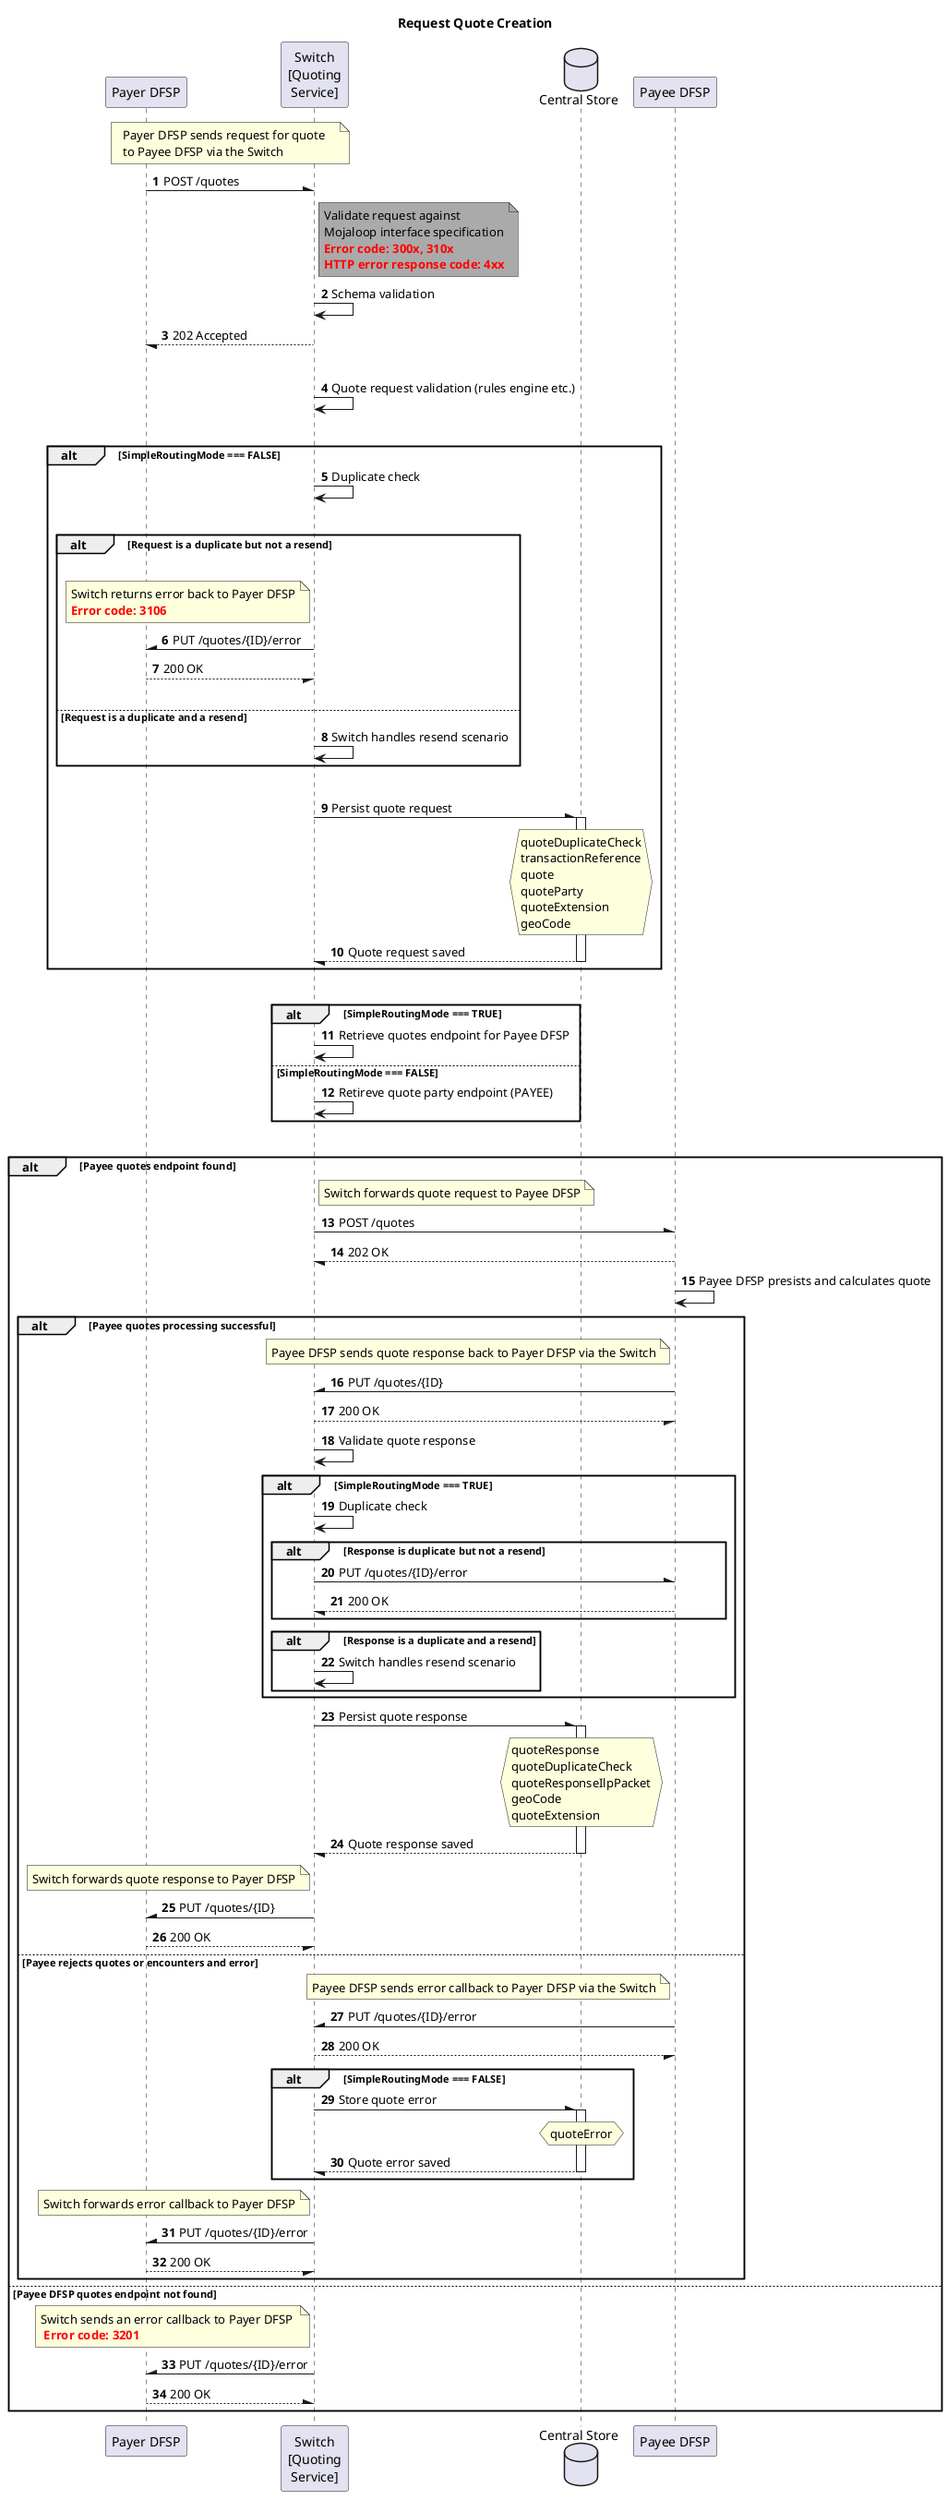 @startuml
Title Request Quote Creation
participant "Payer DFSP" as PayerDFSP
participant "Switch\n[Quoting\nService]" as Switch
database "Central Store" as DB
participant "Payee DFSP" as PayeeDFSP
autonumber

note over PayerDFSP, Switch: Payer DFSP sends request for quote \nto Payee DFSP via the Switch
PayerDFSP -\ Switch: POST /quotes
note right of Switch #aaa
    Validate request against 
    Mojaloop interface specification
    **<color #red>Error code: 300x, 310x</color>**
    **<color #red>HTTP error response code: 4xx</color>**
end note
Switch -> Switch: Schema validation
PayerDFSP \-- Switch: 202 Accepted
|||
Switch -> Switch: Quote request validation (rules engine etc.)
|||
alt SimpleRoutingMode === FALSE
    Switch -> Switch: Duplicate check
    |||
    alt Request is a duplicate but not a resend
    |||
        note left of Switch
            Switch returns error back to Payer DFSP
            <color #red>**Error code: 3106**</color>
        end note
        PayerDFSP /- Switch: PUT /quotes/{ID}/error
        PayerDFSP --/ Switch: 200 OK
    |||
    else Request is a duplicate and a resend
        Switch -> Switch: Switch handles resend scenario
    end
    |||
    Switch -\ DB: Persist quote request
    activate DB
        hnote over DB
            quoteDuplicateCheck
            transactionReference
            quote
            quoteParty
            quoteExtension
            geoCode
        end hnote
    Switch \-- DB: Quote request saved
    deactivate DB
end
|||
alt SimpleRoutingMode === TRUE
    Switch -> Switch: Retrieve quotes endpoint for Payee DFSP
else SimpleRoutingMode === FALSE
    Switch -> Switch: Retireve quote party endpoint (PAYEE)
end
|||
alt Payee quotes endpoint found
    note right of Switch: Switch forwards quote request to Payee DFSP
    Switch -\ PayeeDFSP: POST /quotes
    Switch \-- PayeeDFSP: 202 OK

    PayeeDFSP -> PayeeDFSP: Payee DFSP presists and calculates quote
    alt Payee quotes processing successful
        note left of PayeeDFSP: Payee DFSP sends quote response back to Payer DFSP via the Switch
        Switch /- PayeeDFSP: PUT /quotes/{ID}
        Switch --/ PayeeDFSP: 200 OK

        Switch -> Switch: Validate quote response
        alt SimpleRoutingMode === TRUE
            Switch -> Switch: Duplicate check
            alt Response is duplicate but not a resend
                Switch -\ PayeeDFSP: PUT /quotes/{ID}/error
                Switch \-- PayeeDFSP: 200 OK
            end
            alt Response is a duplicate and a resend
                Switch -> Switch: Switch handles resend scenario
            end
        end
        Switch -\ DB: Persist quote response
        activate DB
        hnote over DB
            quoteResponse
            quoteDuplicateCheck
            quoteResponseIlpPacket
            geoCode
            quoteExtension
        end hnote
        Switch \-- DB: Quote response saved
        deactivate DB
        note left of Switch: Switch forwards quote response to Payer DFSP
        PayerDFSP /- Switch: PUT /quotes/{ID}
        PayerDFSP --/ Switch: 200 OK
    else Payee rejects quotes or encounters and error
        note left of PayeeDFSP: Payee DFSP sends error callback to Payer DFSP via the Switch
        Switch /- PayeeDFSP: PUT /quotes/{ID}/error
        Switch --/ PayeeDFSP: 200 OK
        alt SimpleRoutingMode === FALSE
            Switch -\ DB: Store quote error
            activate DB
            hnote over DB
                quoteError
            end hnote
            Switch \-- DB: Quote error saved
            deactivate DB
        end
        note left of Switch: Switch forwards error callback to Payer DFSP
        PayerDFSP /- Switch: PUT /quotes/{ID}/error
        PayerDFSP --/ Switch: 200 OK
    end
else Payee DFSP quotes endpoint not found
    note left of Switch: Switch sends an error callback to Payer DFSP \n <color #red>**Error code: 3201**</color>
    PayerDFSP /- Switch: PUT /quotes/{ID}/error
    PayerDFSP --\ Switch: 200 OK
end

@enduml
